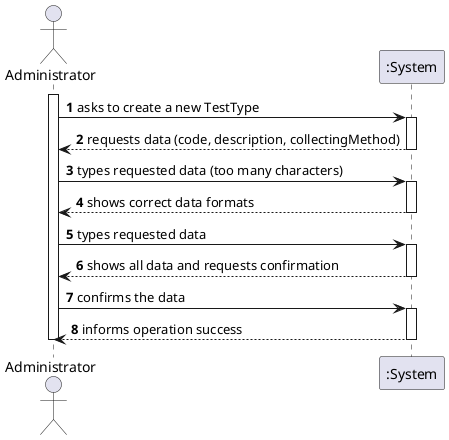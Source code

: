 @startuml
autonumber
actor "Administrator" as OE

activate OE
OE -> ":System" : asks to create a new TestType
activate ":System"
":System" --> OE : requests data (code, description, collectingMethod)
deactivate ":System"
OE -> ":System" : types requested data (too many characters)
activate ":System"
":System" --> OE : shows correct data formats
deactivate ":System"
OE -> ":System" : types requested data
activate ":System"
":System" --> OE : shows all data and requests confirmation
deactivate ":System"
OE -> ":System" : confirms the data
activate ":System"
":System" --> OE : informs operation success
deactivate ":System"
deactivate OE

@enduml